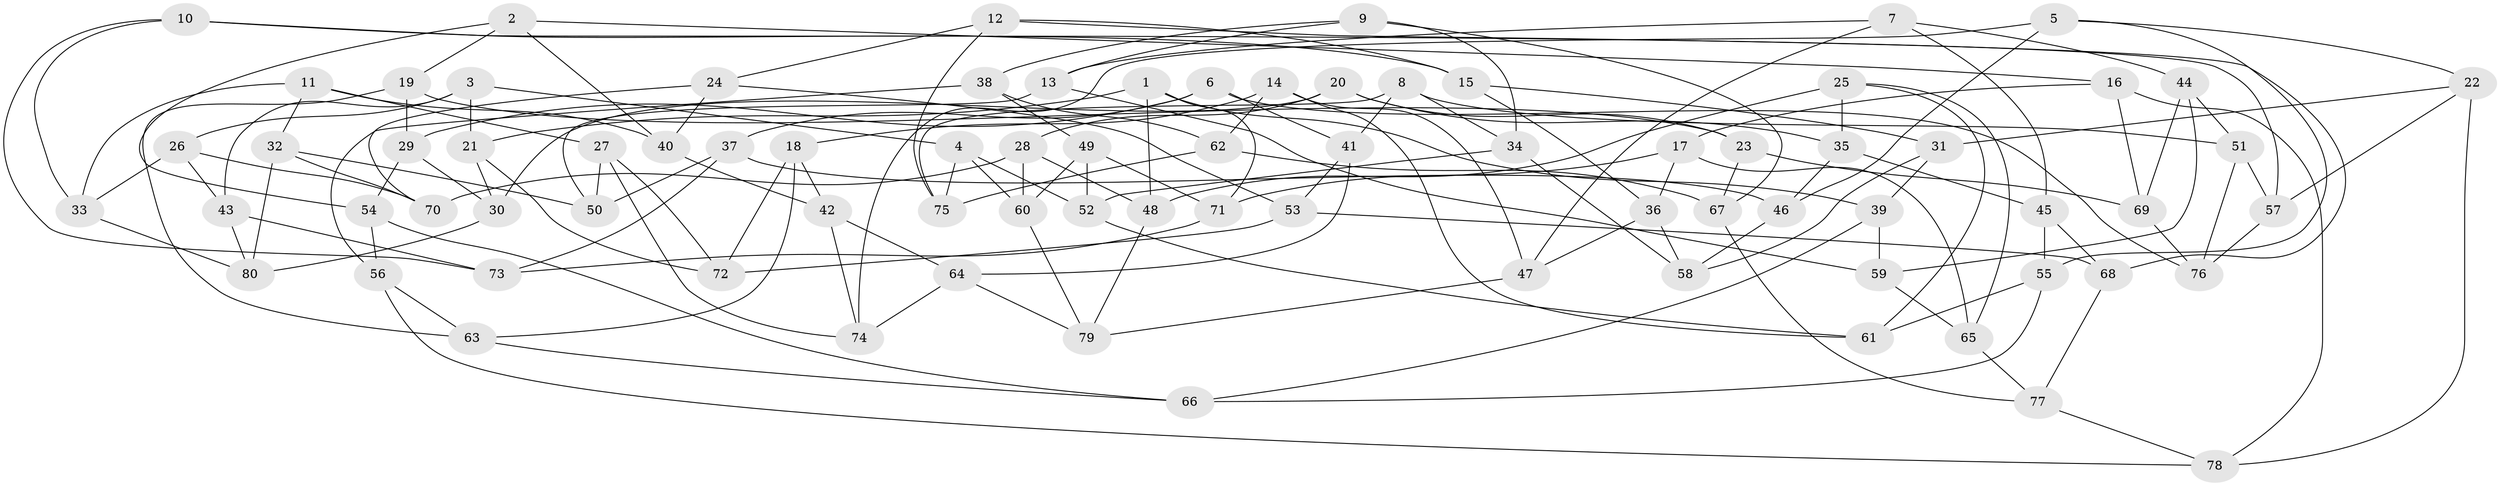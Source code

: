 // coarse degree distribution, {10: 0.075, 7: 0.025, 9: 0.1, 4: 0.625, 3: 0.1, 6: 0.025, 11: 0.025, 2: 0.025}
// Generated by graph-tools (version 1.1) at 2025/43/03/06/25 01:43:21]
// undirected, 80 vertices, 160 edges
graph export_dot {
graph [start="1"]
  node [color=gray90,style=filled];
  1;
  2;
  3;
  4;
  5;
  6;
  7;
  8;
  9;
  10;
  11;
  12;
  13;
  14;
  15;
  16;
  17;
  18;
  19;
  20;
  21;
  22;
  23;
  24;
  25;
  26;
  27;
  28;
  29;
  30;
  31;
  32;
  33;
  34;
  35;
  36;
  37;
  38;
  39;
  40;
  41;
  42;
  43;
  44;
  45;
  46;
  47;
  48;
  49;
  50;
  51;
  52;
  53;
  54;
  55;
  56;
  57;
  58;
  59;
  60;
  61;
  62;
  63;
  64;
  65;
  66;
  67;
  68;
  69;
  70;
  71;
  72;
  73;
  74;
  75;
  76;
  77;
  78;
  79;
  80;
  1 -- 71;
  1 -- 48;
  1 -- 21;
  1 -- 39;
  2 -- 40;
  2 -- 16;
  2 -- 54;
  2 -- 19;
  3 -- 26;
  3 -- 4;
  3 -- 21;
  3 -- 43;
  4 -- 52;
  4 -- 60;
  4 -- 75;
  5 -- 55;
  5 -- 22;
  5 -- 74;
  5 -- 46;
  6 -- 41;
  6 -- 37;
  6 -- 29;
  6 -- 76;
  7 -- 13;
  7 -- 44;
  7 -- 47;
  7 -- 45;
  8 -- 75;
  8 -- 41;
  8 -- 34;
  8 -- 51;
  9 -- 34;
  9 -- 38;
  9 -- 67;
  9 -- 13;
  10 -- 57;
  10 -- 15;
  10 -- 33;
  10 -- 73;
  11 -- 40;
  11 -- 32;
  11 -- 33;
  11 -- 27;
  12 -- 75;
  12 -- 15;
  12 -- 24;
  12 -- 68;
  13 -- 59;
  13 -- 50;
  14 -- 62;
  14 -- 47;
  14 -- 18;
  14 -- 61;
  15 -- 36;
  15 -- 31;
  16 -- 78;
  16 -- 69;
  16 -- 17;
  17 -- 65;
  17 -- 71;
  17 -- 36;
  18 -- 63;
  18 -- 42;
  18 -- 72;
  19 -- 29;
  19 -- 23;
  19 -- 63;
  20 -- 28;
  20 -- 35;
  20 -- 30;
  20 -- 23;
  21 -- 30;
  21 -- 72;
  22 -- 31;
  22 -- 57;
  22 -- 78;
  23 -- 67;
  23 -- 69;
  24 -- 53;
  24 -- 40;
  24 -- 70;
  25 -- 48;
  25 -- 61;
  25 -- 35;
  25 -- 65;
  26 -- 33;
  26 -- 70;
  26 -- 43;
  27 -- 72;
  27 -- 50;
  27 -- 74;
  28 -- 60;
  28 -- 48;
  28 -- 70;
  29 -- 30;
  29 -- 54;
  30 -- 80;
  31 -- 39;
  31 -- 58;
  32 -- 50;
  32 -- 80;
  32 -- 70;
  33 -- 80;
  34 -- 52;
  34 -- 58;
  35 -- 45;
  35 -- 46;
  36 -- 47;
  36 -- 58;
  37 -- 50;
  37 -- 73;
  37 -- 46;
  38 -- 56;
  38 -- 62;
  38 -- 49;
  39 -- 66;
  39 -- 59;
  40 -- 42;
  41 -- 64;
  41 -- 53;
  42 -- 64;
  42 -- 74;
  43 -- 80;
  43 -- 73;
  44 -- 59;
  44 -- 69;
  44 -- 51;
  45 -- 68;
  45 -- 55;
  46 -- 58;
  47 -- 79;
  48 -- 79;
  49 -- 60;
  49 -- 52;
  49 -- 71;
  51 -- 76;
  51 -- 57;
  52 -- 61;
  53 -- 68;
  53 -- 72;
  54 -- 66;
  54 -- 56;
  55 -- 66;
  55 -- 61;
  56 -- 78;
  56 -- 63;
  57 -- 76;
  59 -- 65;
  60 -- 79;
  62 -- 75;
  62 -- 67;
  63 -- 66;
  64 -- 74;
  64 -- 79;
  65 -- 77;
  67 -- 77;
  68 -- 77;
  69 -- 76;
  71 -- 73;
  77 -- 78;
}
